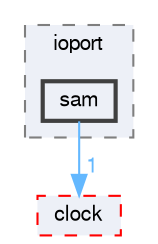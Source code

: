 digraph "sam"
{
 // LATEX_PDF_SIZE
  bgcolor="transparent";
  edge [fontname=FreeSans,fontsize=10,labelfontname=FreeSans,labelfontsize=10];
  node [fontname=FreeSans,fontsize=10,shape=box,height=0.2,width=0.4];
  compound=true
  subgraph clusterdir_2d1ac138448f58e1309f80f386c93244 {
    graph [ bgcolor="#edf0f7", pencolor="grey50", label="ioport", fontname=FreeSans,fontsize=10 style="filled,dashed", URL="dir_2d1ac138448f58e1309f80f386c93244.html",tooltip=""]
  dir_53cc770291838958dbac641ca979ba5a [label="sam", fillcolor="#edf0f7", color="grey25", style="filled,bold", URL="dir_53cc770291838958dbac641ca979ba5a.html",tooltip=""];
  }
  dir_410424a981c6afa253b7eef69e83a965 [label="clock", fillcolor="#edf0f7", color="red", style="filled,dashed", URL="dir_410424a981c6afa253b7eef69e83a965.html",tooltip=""];
  dir_53cc770291838958dbac641ca979ba5a->dir_410424a981c6afa253b7eef69e83a965 [headlabel="1", labeldistance=1.5 headhref="dir_000040_000004.html" color="steelblue1" fontcolor="steelblue1"];
}

